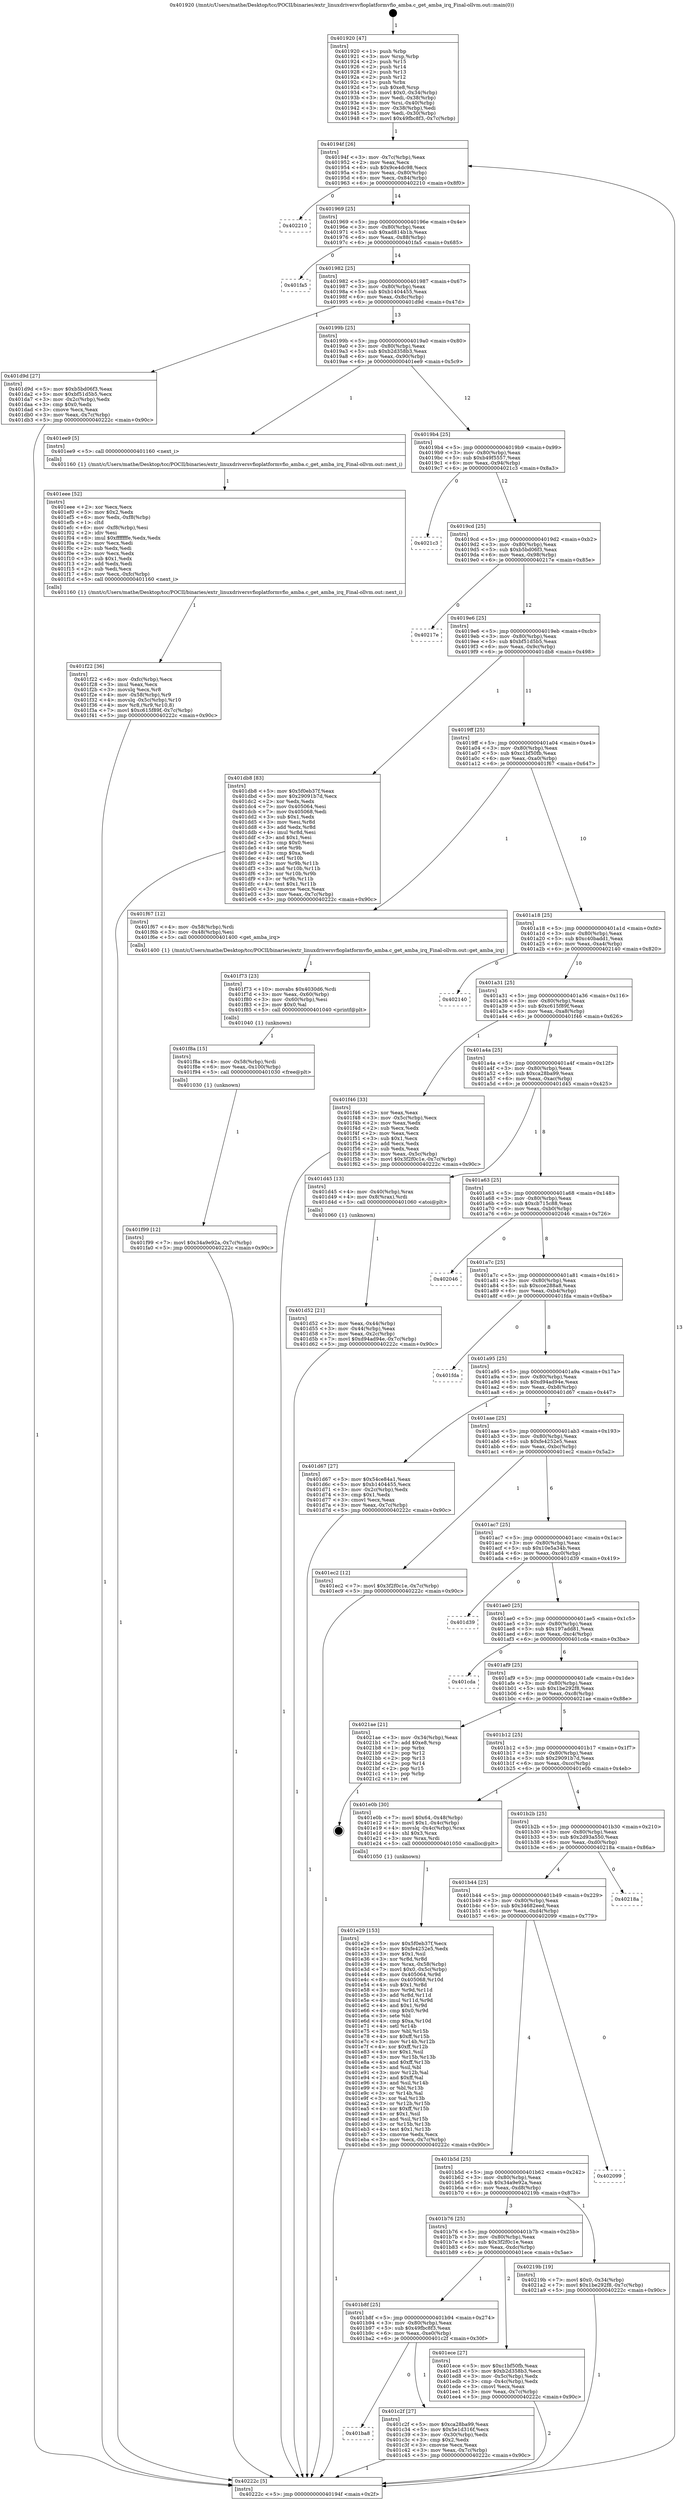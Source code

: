 digraph "0x401920" {
  label = "0x401920 (/mnt/c/Users/mathe/Desktop/tcc/POCII/binaries/extr_linuxdriversvfioplatformvfio_amba.c_get_amba_irq_Final-ollvm.out::main(0))"
  labelloc = "t"
  node[shape=record]

  Entry [label="",width=0.3,height=0.3,shape=circle,fillcolor=black,style=filled]
  "0x40194f" [label="{
     0x40194f [26]\l
     | [instrs]\l
     &nbsp;&nbsp;0x40194f \<+3\>: mov -0x7c(%rbp),%eax\l
     &nbsp;&nbsp;0x401952 \<+2\>: mov %eax,%ecx\l
     &nbsp;&nbsp;0x401954 \<+6\>: sub $0x9ce4dc98,%ecx\l
     &nbsp;&nbsp;0x40195a \<+3\>: mov %eax,-0x80(%rbp)\l
     &nbsp;&nbsp;0x40195d \<+6\>: mov %ecx,-0x84(%rbp)\l
     &nbsp;&nbsp;0x401963 \<+6\>: je 0000000000402210 \<main+0x8f0\>\l
  }"]
  "0x402210" [label="{
     0x402210\l
  }", style=dashed]
  "0x401969" [label="{
     0x401969 [25]\l
     | [instrs]\l
     &nbsp;&nbsp;0x401969 \<+5\>: jmp 000000000040196e \<main+0x4e\>\l
     &nbsp;&nbsp;0x40196e \<+3\>: mov -0x80(%rbp),%eax\l
     &nbsp;&nbsp;0x401971 \<+5\>: sub $0xad814b1b,%eax\l
     &nbsp;&nbsp;0x401976 \<+6\>: mov %eax,-0x88(%rbp)\l
     &nbsp;&nbsp;0x40197c \<+6\>: je 0000000000401fa5 \<main+0x685\>\l
  }"]
  Exit [label="",width=0.3,height=0.3,shape=circle,fillcolor=black,style=filled,peripheries=2]
  "0x401fa5" [label="{
     0x401fa5\l
  }", style=dashed]
  "0x401982" [label="{
     0x401982 [25]\l
     | [instrs]\l
     &nbsp;&nbsp;0x401982 \<+5\>: jmp 0000000000401987 \<main+0x67\>\l
     &nbsp;&nbsp;0x401987 \<+3\>: mov -0x80(%rbp),%eax\l
     &nbsp;&nbsp;0x40198a \<+5\>: sub $0xb1404455,%eax\l
     &nbsp;&nbsp;0x40198f \<+6\>: mov %eax,-0x8c(%rbp)\l
     &nbsp;&nbsp;0x401995 \<+6\>: je 0000000000401d9d \<main+0x47d\>\l
  }"]
  "0x401f99" [label="{
     0x401f99 [12]\l
     | [instrs]\l
     &nbsp;&nbsp;0x401f99 \<+7\>: movl $0x34a9e92a,-0x7c(%rbp)\l
     &nbsp;&nbsp;0x401fa0 \<+5\>: jmp 000000000040222c \<main+0x90c\>\l
  }"]
  "0x401d9d" [label="{
     0x401d9d [27]\l
     | [instrs]\l
     &nbsp;&nbsp;0x401d9d \<+5\>: mov $0xb5bd06f3,%eax\l
     &nbsp;&nbsp;0x401da2 \<+5\>: mov $0xbf51d5b5,%ecx\l
     &nbsp;&nbsp;0x401da7 \<+3\>: mov -0x2c(%rbp),%edx\l
     &nbsp;&nbsp;0x401daa \<+3\>: cmp $0x0,%edx\l
     &nbsp;&nbsp;0x401dad \<+3\>: cmove %ecx,%eax\l
     &nbsp;&nbsp;0x401db0 \<+3\>: mov %eax,-0x7c(%rbp)\l
     &nbsp;&nbsp;0x401db3 \<+5\>: jmp 000000000040222c \<main+0x90c\>\l
  }"]
  "0x40199b" [label="{
     0x40199b [25]\l
     | [instrs]\l
     &nbsp;&nbsp;0x40199b \<+5\>: jmp 00000000004019a0 \<main+0x80\>\l
     &nbsp;&nbsp;0x4019a0 \<+3\>: mov -0x80(%rbp),%eax\l
     &nbsp;&nbsp;0x4019a3 \<+5\>: sub $0xb2d358b3,%eax\l
     &nbsp;&nbsp;0x4019a8 \<+6\>: mov %eax,-0x90(%rbp)\l
     &nbsp;&nbsp;0x4019ae \<+6\>: je 0000000000401ee9 \<main+0x5c9\>\l
  }"]
  "0x401f8a" [label="{
     0x401f8a [15]\l
     | [instrs]\l
     &nbsp;&nbsp;0x401f8a \<+4\>: mov -0x58(%rbp),%rdi\l
     &nbsp;&nbsp;0x401f8e \<+6\>: mov %eax,-0x100(%rbp)\l
     &nbsp;&nbsp;0x401f94 \<+5\>: call 0000000000401030 \<free@plt\>\l
     | [calls]\l
     &nbsp;&nbsp;0x401030 \{1\} (unknown)\l
  }"]
  "0x401ee9" [label="{
     0x401ee9 [5]\l
     | [instrs]\l
     &nbsp;&nbsp;0x401ee9 \<+5\>: call 0000000000401160 \<next_i\>\l
     | [calls]\l
     &nbsp;&nbsp;0x401160 \{1\} (/mnt/c/Users/mathe/Desktop/tcc/POCII/binaries/extr_linuxdriversvfioplatformvfio_amba.c_get_amba_irq_Final-ollvm.out::next_i)\l
  }"]
  "0x4019b4" [label="{
     0x4019b4 [25]\l
     | [instrs]\l
     &nbsp;&nbsp;0x4019b4 \<+5\>: jmp 00000000004019b9 \<main+0x99\>\l
     &nbsp;&nbsp;0x4019b9 \<+3\>: mov -0x80(%rbp),%eax\l
     &nbsp;&nbsp;0x4019bc \<+5\>: sub $0xb49f5557,%eax\l
     &nbsp;&nbsp;0x4019c1 \<+6\>: mov %eax,-0x94(%rbp)\l
     &nbsp;&nbsp;0x4019c7 \<+6\>: je 00000000004021c3 \<main+0x8a3\>\l
  }"]
  "0x401f73" [label="{
     0x401f73 [23]\l
     | [instrs]\l
     &nbsp;&nbsp;0x401f73 \<+10\>: movabs $0x4030d6,%rdi\l
     &nbsp;&nbsp;0x401f7d \<+3\>: mov %eax,-0x60(%rbp)\l
     &nbsp;&nbsp;0x401f80 \<+3\>: mov -0x60(%rbp),%esi\l
     &nbsp;&nbsp;0x401f83 \<+2\>: mov $0x0,%al\l
     &nbsp;&nbsp;0x401f85 \<+5\>: call 0000000000401040 \<printf@plt\>\l
     | [calls]\l
     &nbsp;&nbsp;0x401040 \{1\} (unknown)\l
  }"]
  "0x4021c3" [label="{
     0x4021c3\l
  }", style=dashed]
  "0x4019cd" [label="{
     0x4019cd [25]\l
     | [instrs]\l
     &nbsp;&nbsp;0x4019cd \<+5\>: jmp 00000000004019d2 \<main+0xb2\>\l
     &nbsp;&nbsp;0x4019d2 \<+3\>: mov -0x80(%rbp),%eax\l
     &nbsp;&nbsp;0x4019d5 \<+5\>: sub $0xb5bd06f3,%eax\l
     &nbsp;&nbsp;0x4019da \<+6\>: mov %eax,-0x98(%rbp)\l
     &nbsp;&nbsp;0x4019e0 \<+6\>: je 000000000040217e \<main+0x85e\>\l
  }"]
  "0x401f22" [label="{
     0x401f22 [36]\l
     | [instrs]\l
     &nbsp;&nbsp;0x401f22 \<+6\>: mov -0xfc(%rbp),%ecx\l
     &nbsp;&nbsp;0x401f28 \<+3\>: imul %eax,%ecx\l
     &nbsp;&nbsp;0x401f2b \<+3\>: movslq %ecx,%r8\l
     &nbsp;&nbsp;0x401f2e \<+4\>: mov -0x58(%rbp),%r9\l
     &nbsp;&nbsp;0x401f32 \<+4\>: movslq -0x5c(%rbp),%r10\l
     &nbsp;&nbsp;0x401f36 \<+4\>: mov %r8,(%r9,%r10,8)\l
     &nbsp;&nbsp;0x401f3a \<+7\>: movl $0xc615f89f,-0x7c(%rbp)\l
     &nbsp;&nbsp;0x401f41 \<+5\>: jmp 000000000040222c \<main+0x90c\>\l
  }"]
  "0x40217e" [label="{
     0x40217e\l
  }", style=dashed]
  "0x4019e6" [label="{
     0x4019e6 [25]\l
     | [instrs]\l
     &nbsp;&nbsp;0x4019e6 \<+5\>: jmp 00000000004019eb \<main+0xcb\>\l
     &nbsp;&nbsp;0x4019eb \<+3\>: mov -0x80(%rbp),%eax\l
     &nbsp;&nbsp;0x4019ee \<+5\>: sub $0xbf51d5b5,%eax\l
     &nbsp;&nbsp;0x4019f3 \<+6\>: mov %eax,-0x9c(%rbp)\l
     &nbsp;&nbsp;0x4019f9 \<+6\>: je 0000000000401db8 \<main+0x498\>\l
  }"]
  "0x401eee" [label="{
     0x401eee [52]\l
     | [instrs]\l
     &nbsp;&nbsp;0x401eee \<+2\>: xor %ecx,%ecx\l
     &nbsp;&nbsp;0x401ef0 \<+5\>: mov $0x2,%edx\l
     &nbsp;&nbsp;0x401ef5 \<+6\>: mov %edx,-0xf8(%rbp)\l
     &nbsp;&nbsp;0x401efb \<+1\>: cltd\l
     &nbsp;&nbsp;0x401efc \<+6\>: mov -0xf8(%rbp),%esi\l
     &nbsp;&nbsp;0x401f02 \<+2\>: idiv %esi\l
     &nbsp;&nbsp;0x401f04 \<+6\>: imul $0xfffffffe,%edx,%edx\l
     &nbsp;&nbsp;0x401f0a \<+2\>: mov %ecx,%edi\l
     &nbsp;&nbsp;0x401f0c \<+2\>: sub %edx,%edi\l
     &nbsp;&nbsp;0x401f0e \<+2\>: mov %ecx,%edx\l
     &nbsp;&nbsp;0x401f10 \<+3\>: sub $0x1,%edx\l
     &nbsp;&nbsp;0x401f13 \<+2\>: add %edx,%edi\l
     &nbsp;&nbsp;0x401f15 \<+2\>: sub %edi,%ecx\l
     &nbsp;&nbsp;0x401f17 \<+6\>: mov %ecx,-0xfc(%rbp)\l
     &nbsp;&nbsp;0x401f1d \<+5\>: call 0000000000401160 \<next_i\>\l
     | [calls]\l
     &nbsp;&nbsp;0x401160 \{1\} (/mnt/c/Users/mathe/Desktop/tcc/POCII/binaries/extr_linuxdriversvfioplatformvfio_amba.c_get_amba_irq_Final-ollvm.out::next_i)\l
  }"]
  "0x401db8" [label="{
     0x401db8 [83]\l
     | [instrs]\l
     &nbsp;&nbsp;0x401db8 \<+5\>: mov $0x5f0eb37f,%eax\l
     &nbsp;&nbsp;0x401dbd \<+5\>: mov $0x29091b7d,%ecx\l
     &nbsp;&nbsp;0x401dc2 \<+2\>: xor %edx,%edx\l
     &nbsp;&nbsp;0x401dc4 \<+7\>: mov 0x405064,%esi\l
     &nbsp;&nbsp;0x401dcb \<+7\>: mov 0x405068,%edi\l
     &nbsp;&nbsp;0x401dd2 \<+3\>: sub $0x1,%edx\l
     &nbsp;&nbsp;0x401dd5 \<+3\>: mov %esi,%r8d\l
     &nbsp;&nbsp;0x401dd8 \<+3\>: add %edx,%r8d\l
     &nbsp;&nbsp;0x401ddb \<+4\>: imul %r8d,%esi\l
     &nbsp;&nbsp;0x401ddf \<+3\>: and $0x1,%esi\l
     &nbsp;&nbsp;0x401de2 \<+3\>: cmp $0x0,%esi\l
     &nbsp;&nbsp;0x401de5 \<+4\>: sete %r9b\l
     &nbsp;&nbsp;0x401de9 \<+3\>: cmp $0xa,%edi\l
     &nbsp;&nbsp;0x401dec \<+4\>: setl %r10b\l
     &nbsp;&nbsp;0x401df0 \<+3\>: mov %r9b,%r11b\l
     &nbsp;&nbsp;0x401df3 \<+3\>: and %r10b,%r11b\l
     &nbsp;&nbsp;0x401df6 \<+3\>: xor %r10b,%r9b\l
     &nbsp;&nbsp;0x401df9 \<+3\>: or %r9b,%r11b\l
     &nbsp;&nbsp;0x401dfc \<+4\>: test $0x1,%r11b\l
     &nbsp;&nbsp;0x401e00 \<+3\>: cmovne %ecx,%eax\l
     &nbsp;&nbsp;0x401e03 \<+3\>: mov %eax,-0x7c(%rbp)\l
     &nbsp;&nbsp;0x401e06 \<+5\>: jmp 000000000040222c \<main+0x90c\>\l
  }"]
  "0x4019ff" [label="{
     0x4019ff [25]\l
     | [instrs]\l
     &nbsp;&nbsp;0x4019ff \<+5\>: jmp 0000000000401a04 \<main+0xe4\>\l
     &nbsp;&nbsp;0x401a04 \<+3\>: mov -0x80(%rbp),%eax\l
     &nbsp;&nbsp;0x401a07 \<+5\>: sub $0xc1bf50fb,%eax\l
     &nbsp;&nbsp;0x401a0c \<+6\>: mov %eax,-0xa0(%rbp)\l
     &nbsp;&nbsp;0x401a12 \<+6\>: je 0000000000401f67 \<main+0x647\>\l
  }"]
  "0x401e29" [label="{
     0x401e29 [153]\l
     | [instrs]\l
     &nbsp;&nbsp;0x401e29 \<+5\>: mov $0x5f0eb37f,%ecx\l
     &nbsp;&nbsp;0x401e2e \<+5\>: mov $0xfe4252e5,%edx\l
     &nbsp;&nbsp;0x401e33 \<+3\>: mov $0x1,%sil\l
     &nbsp;&nbsp;0x401e36 \<+3\>: xor %r8d,%r8d\l
     &nbsp;&nbsp;0x401e39 \<+4\>: mov %rax,-0x58(%rbp)\l
     &nbsp;&nbsp;0x401e3d \<+7\>: movl $0x0,-0x5c(%rbp)\l
     &nbsp;&nbsp;0x401e44 \<+8\>: mov 0x405064,%r9d\l
     &nbsp;&nbsp;0x401e4c \<+8\>: mov 0x405068,%r10d\l
     &nbsp;&nbsp;0x401e54 \<+4\>: sub $0x1,%r8d\l
     &nbsp;&nbsp;0x401e58 \<+3\>: mov %r9d,%r11d\l
     &nbsp;&nbsp;0x401e5b \<+3\>: add %r8d,%r11d\l
     &nbsp;&nbsp;0x401e5e \<+4\>: imul %r11d,%r9d\l
     &nbsp;&nbsp;0x401e62 \<+4\>: and $0x1,%r9d\l
     &nbsp;&nbsp;0x401e66 \<+4\>: cmp $0x0,%r9d\l
     &nbsp;&nbsp;0x401e6a \<+3\>: sete %bl\l
     &nbsp;&nbsp;0x401e6d \<+4\>: cmp $0xa,%r10d\l
     &nbsp;&nbsp;0x401e71 \<+4\>: setl %r14b\l
     &nbsp;&nbsp;0x401e75 \<+3\>: mov %bl,%r15b\l
     &nbsp;&nbsp;0x401e78 \<+4\>: xor $0xff,%r15b\l
     &nbsp;&nbsp;0x401e7c \<+3\>: mov %r14b,%r12b\l
     &nbsp;&nbsp;0x401e7f \<+4\>: xor $0xff,%r12b\l
     &nbsp;&nbsp;0x401e83 \<+4\>: xor $0x1,%sil\l
     &nbsp;&nbsp;0x401e87 \<+3\>: mov %r15b,%r13b\l
     &nbsp;&nbsp;0x401e8a \<+4\>: and $0xff,%r13b\l
     &nbsp;&nbsp;0x401e8e \<+3\>: and %sil,%bl\l
     &nbsp;&nbsp;0x401e91 \<+3\>: mov %r12b,%al\l
     &nbsp;&nbsp;0x401e94 \<+2\>: and $0xff,%al\l
     &nbsp;&nbsp;0x401e96 \<+3\>: and %sil,%r14b\l
     &nbsp;&nbsp;0x401e99 \<+3\>: or %bl,%r13b\l
     &nbsp;&nbsp;0x401e9c \<+3\>: or %r14b,%al\l
     &nbsp;&nbsp;0x401e9f \<+3\>: xor %al,%r13b\l
     &nbsp;&nbsp;0x401ea2 \<+3\>: or %r12b,%r15b\l
     &nbsp;&nbsp;0x401ea5 \<+4\>: xor $0xff,%r15b\l
     &nbsp;&nbsp;0x401ea9 \<+4\>: or $0x1,%sil\l
     &nbsp;&nbsp;0x401ead \<+3\>: and %sil,%r15b\l
     &nbsp;&nbsp;0x401eb0 \<+3\>: or %r15b,%r13b\l
     &nbsp;&nbsp;0x401eb3 \<+4\>: test $0x1,%r13b\l
     &nbsp;&nbsp;0x401eb7 \<+3\>: cmovne %edx,%ecx\l
     &nbsp;&nbsp;0x401eba \<+3\>: mov %ecx,-0x7c(%rbp)\l
     &nbsp;&nbsp;0x401ebd \<+5\>: jmp 000000000040222c \<main+0x90c\>\l
  }"]
  "0x401f67" [label="{
     0x401f67 [12]\l
     | [instrs]\l
     &nbsp;&nbsp;0x401f67 \<+4\>: mov -0x58(%rbp),%rdi\l
     &nbsp;&nbsp;0x401f6b \<+3\>: mov -0x48(%rbp),%esi\l
     &nbsp;&nbsp;0x401f6e \<+5\>: call 0000000000401400 \<get_amba_irq\>\l
     | [calls]\l
     &nbsp;&nbsp;0x401400 \{1\} (/mnt/c/Users/mathe/Desktop/tcc/POCII/binaries/extr_linuxdriversvfioplatformvfio_amba.c_get_amba_irq_Final-ollvm.out::get_amba_irq)\l
  }"]
  "0x401a18" [label="{
     0x401a18 [25]\l
     | [instrs]\l
     &nbsp;&nbsp;0x401a18 \<+5\>: jmp 0000000000401a1d \<main+0xfd\>\l
     &nbsp;&nbsp;0x401a1d \<+3\>: mov -0x80(%rbp),%eax\l
     &nbsp;&nbsp;0x401a20 \<+5\>: sub $0xc40badd1,%eax\l
     &nbsp;&nbsp;0x401a25 \<+6\>: mov %eax,-0xa4(%rbp)\l
     &nbsp;&nbsp;0x401a2b \<+6\>: je 0000000000402140 \<main+0x820\>\l
  }"]
  "0x401d52" [label="{
     0x401d52 [21]\l
     | [instrs]\l
     &nbsp;&nbsp;0x401d52 \<+3\>: mov %eax,-0x44(%rbp)\l
     &nbsp;&nbsp;0x401d55 \<+3\>: mov -0x44(%rbp),%eax\l
     &nbsp;&nbsp;0x401d58 \<+3\>: mov %eax,-0x2c(%rbp)\l
     &nbsp;&nbsp;0x401d5b \<+7\>: movl $0xd94ad94e,-0x7c(%rbp)\l
     &nbsp;&nbsp;0x401d62 \<+5\>: jmp 000000000040222c \<main+0x90c\>\l
  }"]
  "0x402140" [label="{
     0x402140\l
  }", style=dashed]
  "0x401a31" [label="{
     0x401a31 [25]\l
     | [instrs]\l
     &nbsp;&nbsp;0x401a31 \<+5\>: jmp 0000000000401a36 \<main+0x116\>\l
     &nbsp;&nbsp;0x401a36 \<+3\>: mov -0x80(%rbp),%eax\l
     &nbsp;&nbsp;0x401a39 \<+5\>: sub $0xc615f89f,%eax\l
     &nbsp;&nbsp;0x401a3e \<+6\>: mov %eax,-0xa8(%rbp)\l
     &nbsp;&nbsp;0x401a44 \<+6\>: je 0000000000401f46 \<main+0x626\>\l
  }"]
  "0x401920" [label="{
     0x401920 [47]\l
     | [instrs]\l
     &nbsp;&nbsp;0x401920 \<+1\>: push %rbp\l
     &nbsp;&nbsp;0x401921 \<+3\>: mov %rsp,%rbp\l
     &nbsp;&nbsp;0x401924 \<+2\>: push %r15\l
     &nbsp;&nbsp;0x401926 \<+2\>: push %r14\l
     &nbsp;&nbsp;0x401928 \<+2\>: push %r13\l
     &nbsp;&nbsp;0x40192a \<+2\>: push %r12\l
     &nbsp;&nbsp;0x40192c \<+1\>: push %rbx\l
     &nbsp;&nbsp;0x40192d \<+7\>: sub $0xe8,%rsp\l
     &nbsp;&nbsp;0x401934 \<+7\>: movl $0x0,-0x34(%rbp)\l
     &nbsp;&nbsp;0x40193b \<+3\>: mov %edi,-0x38(%rbp)\l
     &nbsp;&nbsp;0x40193e \<+4\>: mov %rsi,-0x40(%rbp)\l
     &nbsp;&nbsp;0x401942 \<+3\>: mov -0x38(%rbp),%edi\l
     &nbsp;&nbsp;0x401945 \<+3\>: mov %edi,-0x30(%rbp)\l
     &nbsp;&nbsp;0x401948 \<+7\>: movl $0x49fbc8f3,-0x7c(%rbp)\l
  }"]
  "0x401f46" [label="{
     0x401f46 [33]\l
     | [instrs]\l
     &nbsp;&nbsp;0x401f46 \<+2\>: xor %eax,%eax\l
     &nbsp;&nbsp;0x401f48 \<+3\>: mov -0x5c(%rbp),%ecx\l
     &nbsp;&nbsp;0x401f4b \<+2\>: mov %eax,%edx\l
     &nbsp;&nbsp;0x401f4d \<+2\>: sub %ecx,%edx\l
     &nbsp;&nbsp;0x401f4f \<+2\>: mov %eax,%ecx\l
     &nbsp;&nbsp;0x401f51 \<+3\>: sub $0x1,%ecx\l
     &nbsp;&nbsp;0x401f54 \<+2\>: add %ecx,%edx\l
     &nbsp;&nbsp;0x401f56 \<+2\>: sub %edx,%eax\l
     &nbsp;&nbsp;0x401f58 \<+3\>: mov %eax,-0x5c(%rbp)\l
     &nbsp;&nbsp;0x401f5b \<+7\>: movl $0x3f2f0c1e,-0x7c(%rbp)\l
     &nbsp;&nbsp;0x401f62 \<+5\>: jmp 000000000040222c \<main+0x90c\>\l
  }"]
  "0x401a4a" [label="{
     0x401a4a [25]\l
     | [instrs]\l
     &nbsp;&nbsp;0x401a4a \<+5\>: jmp 0000000000401a4f \<main+0x12f\>\l
     &nbsp;&nbsp;0x401a4f \<+3\>: mov -0x80(%rbp),%eax\l
     &nbsp;&nbsp;0x401a52 \<+5\>: sub $0xca28ba99,%eax\l
     &nbsp;&nbsp;0x401a57 \<+6\>: mov %eax,-0xac(%rbp)\l
     &nbsp;&nbsp;0x401a5d \<+6\>: je 0000000000401d45 \<main+0x425\>\l
  }"]
  "0x40222c" [label="{
     0x40222c [5]\l
     | [instrs]\l
     &nbsp;&nbsp;0x40222c \<+5\>: jmp 000000000040194f \<main+0x2f\>\l
  }"]
  "0x401d45" [label="{
     0x401d45 [13]\l
     | [instrs]\l
     &nbsp;&nbsp;0x401d45 \<+4\>: mov -0x40(%rbp),%rax\l
     &nbsp;&nbsp;0x401d49 \<+4\>: mov 0x8(%rax),%rdi\l
     &nbsp;&nbsp;0x401d4d \<+5\>: call 0000000000401060 \<atoi@plt\>\l
     | [calls]\l
     &nbsp;&nbsp;0x401060 \{1\} (unknown)\l
  }"]
  "0x401a63" [label="{
     0x401a63 [25]\l
     | [instrs]\l
     &nbsp;&nbsp;0x401a63 \<+5\>: jmp 0000000000401a68 \<main+0x148\>\l
     &nbsp;&nbsp;0x401a68 \<+3\>: mov -0x80(%rbp),%eax\l
     &nbsp;&nbsp;0x401a6b \<+5\>: sub $0xcb715c88,%eax\l
     &nbsp;&nbsp;0x401a70 \<+6\>: mov %eax,-0xb0(%rbp)\l
     &nbsp;&nbsp;0x401a76 \<+6\>: je 0000000000402046 \<main+0x726\>\l
  }"]
  "0x401ba8" [label="{
     0x401ba8\l
  }", style=dashed]
  "0x402046" [label="{
     0x402046\l
  }", style=dashed]
  "0x401a7c" [label="{
     0x401a7c [25]\l
     | [instrs]\l
     &nbsp;&nbsp;0x401a7c \<+5\>: jmp 0000000000401a81 \<main+0x161\>\l
     &nbsp;&nbsp;0x401a81 \<+3\>: mov -0x80(%rbp),%eax\l
     &nbsp;&nbsp;0x401a84 \<+5\>: sub $0xcce288a8,%eax\l
     &nbsp;&nbsp;0x401a89 \<+6\>: mov %eax,-0xb4(%rbp)\l
     &nbsp;&nbsp;0x401a8f \<+6\>: je 0000000000401fda \<main+0x6ba\>\l
  }"]
  "0x401c2f" [label="{
     0x401c2f [27]\l
     | [instrs]\l
     &nbsp;&nbsp;0x401c2f \<+5\>: mov $0xca28ba99,%eax\l
     &nbsp;&nbsp;0x401c34 \<+5\>: mov $0x5e1d316f,%ecx\l
     &nbsp;&nbsp;0x401c39 \<+3\>: mov -0x30(%rbp),%edx\l
     &nbsp;&nbsp;0x401c3c \<+3\>: cmp $0x2,%edx\l
     &nbsp;&nbsp;0x401c3f \<+3\>: cmovne %ecx,%eax\l
     &nbsp;&nbsp;0x401c42 \<+3\>: mov %eax,-0x7c(%rbp)\l
     &nbsp;&nbsp;0x401c45 \<+5\>: jmp 000000000040222c \<main+0x90c\>\l
  }"]
  "0x401fda" [label="{
     0x401fda\l
  }", style=dashed]
  "0x401a95" [label="{
     0x401a95 [25]\l
     | [instrs]\l
     &nbsp;&nbsp;0x401a95 \<+5\>: jmp 0000000000401a9a \<main+0x17a\>\l
     &nbsp;&nbsp;0x401a9a \<+3\>: mov -0x80(%rbp),%eax\l
     &nbsp;&nbsp;0x401a9d \<+5\>: sub $0xd94ad94e,%eax\l
     &nbsp;&nbsp;0x401aa2 \<+6\>: mov %eax,-0xb8(%rbp)\l
     &nbsp;&nbsp;0x401aa8 \<+6\>: je 0000000000401d67 \<main+0x447\>\l
  }"]
  "0x401b8f" [label="{
     0x401b8f [25]\l
     | [instrs]\l
     &nbsp;&nbsp;0x401b8f \<+5\>: jmp 0000000000401b94 \<main+0x274\>\l
     &nbsp;&nbsp;0x401b94 \<+3\>: mov -0x80(%rbp),%eax\l
     &nbsp;&nbsp;0x401b97 \<+5\>: sub $0x49fbc8f3,%eax\l
     &nbsp;&nbsp;0x401b9c \<+6\>: mov %eax,-0xe0(%rbp)\l
     &nbsp;&nbsp;0x401ba2 \<+6\>: je 0000000000401c2f \<main+0x30f\>\l
  }"]
  "0x401d67" [label="{
     0x401d67 [27]\l
     | [instrs]\l
     &nbsp;&nbsp;0x401d67 \<+5\>: mov $0x54ce84a1,%eax\l
     &nbsp;&nbsp;0x401d6c \<+5\>: mov $0xb1404455,%ecx\l
     &nbsp;&nbsp;0x401d71 \<+3\>: mov -0x2c(%rbp),%edx\l
     &nbsp;&nbsp;0x401d74 \<+3\>: cmp $0x1,%edx\l
     &nbsp;&nbsp;0x401d77 \<+3\>: cmovl %ecx,%eax\l
     &nbsp;&nbsp;0x401d7a \<+3\>: mov %eax,-0x7c(%rbp)\l
     &nbsp;&nbsp;0x401d7d \<+5\>: jmp 000000000040222c \<main+0x90c\>\l
  }"]
  "0x401aae" [label="{
     0x401aae [25]\l
     | [instrs]\l
     &nbsp;&nbsp;0x401aae \<+5\>: jmp 0000000000401ab3 \<main+0x193\>\l
     &nbsp;&nbsp;0x401ab3 \<+3\>: mov -0x80(%rbp),%eax\l
     &nbsp;&nbsp;0x401ab6 \<+5\>: sub $0xfe4252e5,%eax\l
     &nbsp;&nbsp;0x401abb \<+6\>: mov %eax,-0xbc(%rbp)\l
     &nbsp;&nbsp;0x401ac1 \<+6\>: je 0000000000401ec2 \<main+0x5a2\>\l
  }"]
  "0x401ece" [label="{
     0x401ece [27]\l
     | [instrs]\l
     &nbsp;&nbsp;0x401ece \<+5\>: mov $0xc1bf50fb,%eax\l
     &nbsp;&nbsp;0x401ed3 \<+5\>: mov $0xb2d358b3,%ecx\l
     &nbsp;&nbsp;0x401ed8 \<+3\>: mov -0x5c(%rbp),%edx\l
     &nbsp;&nbsp;0x401edb \<+3\>: cmp -0x4c(%rbp),%edx\l
     &nbsp;&nbsp;0x401ede \<+3\>: cmovl %ecx,%eax\l
     &nbsp;&nbsp;0x401ee1 \<+3\>: mov %eax,-0x7c(%rbp)\l
     &nbsp;&nbsp;0x401ee4 \<+5\>: jmp 000000000040222c \<main+0x90c\>\l
  }"]
  "0x401ec2" [label="{
     0x401ec2 [12]\l
     | [instrs]\l
     &nbsp;&nbsp;0x401ec2 \<+7\>: movl $0x3f2f0c1e,-0x7c(%rbp)\l
     &nbsp;&nbsp;0x401ec9 \<+5\>: jmp 000000000040222c \<main+0x90c\>\l
  }"]
  "0x401ac7" [label="{
     0x401ac7 [25]\l
     | [instrs]\l
     &nbsp;&nbsp;0x401ac7 \<+5\>: jmp 0000000000401acc \<main+0x1ac\>\l
     &nbsp;&nbsp;0x401acc \<+3\>: mov -0x80(%rbp),%eax\l
     &nbsp;&nbsp;0x401acf \<+5\>: sub $0x10e5a34b,%eax\l
     &nbsp;&nbsp;0x401ad4 \<+6\>: mov %eax,-0xc0(%rbp)\l
     &nbsp;&nbsp;0x401ada \<+6\>: je 0000000000401d39 \<main+0x419\>\l
  }"]
  "0x401b76" [label="{
     0x401b76 [25]\l
     | [instrs]\l
     &nbsp;&nbsp;0x401b76 \<+5\>: jmp 0000000000401b7b \<main+0x25b\>\l
     &nbsp;&nbsp;0x401b7b \<+3\>: mov -0x80(%rbp),%eax\l
     &nbsp;&nbsp;0x401b7e \<+5\>: sub $0x3f2f0c1e,%eax\l
     &nbsp;&nbsp;0x401b83 \<+6\>: mov %eax,-0xdc(%rbp)\l
     &nbsp;&nbsp;0x401b89 \<+6\>: je 0000000000401ece \<main+0x5ae\>\l
  }"]
  "0x401d39" [label="{
     0x401d39\l
  }", style=dashed]
  "0x401ae0" [label="{
     0x401ae0 [25]\l
     | [instrs]\l
     &nbsp;&nbsp;0x401ae0 \<+5\>: jmp 0000000000401ae5 \<main+0x1c5\>\l
     &nbsp;&nbsp;0x401ae5 \<+3\>: mov -0x80(%rbp),%eax\l
     &nbsp;&nbsp;0x401ae8 \<+5\>: sub $0x197add81,%eax\l
     &nbsp;&nbsp;0x401aed \<+6\>: mov %eax,-0xc4(%rbp)\l
     &nbsp;&nbsp;0x401af3 \<+6\>: je 0000000000401cda \<main+0x3ba\>\l
  }"]
  "0x40219b" [label="{
     0x40219b [19]\l
     | [instrs]\l
     &nbsp;&nbsp;0x40219b \<+7\>: movl $0x0,-0x34(%rbp)\l
     &nbsp;&nbsp;0x4021a2 \<+7\>: movl $0x1be292f8,-0x7c(%rbp)\l
     &nbsp;&nbsp;0x4021a9 \<+5\>: jmp 000000000040222c \<main+0x90c\>\l
  }"]
  "0x401cda" [label="{
     0x401cda\l
  }", style=dashed]
  "0x401af9" [label="{
     0x401af9 [25]\l
     | [instrs]\l
     &nbsp;&nbsp;0x401af9 \<+5\>: jmp 0000000000401afe \<main+0x1de\>\l
     &nbsp;&nbsp;0x401afe \<+3\>: mov -0x80(%rbp),%eax\l
     &nbsp;&nbsp;0x401b01 \<+5\>: sub $0x1be292f8,%eax\l
     &nbsp;&nbsp;0x401b06 \<+6\>: mov %eax,-0xc8(%rbp)\l
     &nbsp;&nbsp;0x401b0c \<+6\>: je 00000000004021ae \<main+0x88e\>\l
  }"]
  "0x401b5d" [label="{
     0x401b5d [25]\l
     | [instrs]\l
     &nbsp;&nbsp;0x401b5d \<+5\>: jmp 0000000000401b62 \<main+0x242\>\l
     &nbsp;&nbsp;0x401b62 \<+3\>: mov -0x80(%rbp),%eax\l
     &nbsp;&nbsp;0x401b65 \<+5\>: sub $0x34a9e92a,%eax\l
     &nbsp;&nbsp;0x401b6a \<+6\>: mov %eax,-0xd8(%rbp)\l
     &nbsp;&nbsp;0x401b70 \<+6\>: je 000000000040219b \<main+0x87b\>\l
  }"]
  "0x4021ae" [label="{
     0x4021ae [21]\l
     | [instrs]\l
     &nbsp;&nbsp;0x4021ae \<+3\>: mov -0x34(%rbp),%eax\l
     &nbsp;&nbsp;0x4021b1 \<+7\>: add $0xe8,%rsp\l
     &nbsp;&nbsp;0x4021b8 \<+1\>: pop %rbx\l
     &nbsp;&nbsp;0x4021b9 \<+2\>: pop %r12\l
     &nbsp;&nbsp;0x4021bb \<+2\>: pop %r13\l
     &nbsp;&nbsp;0x4021bd \<+2\>: pop %r14\l
     &nbsp;&nbsp;0x4021bf \<+2\>: pop %r15\l
     &nbsp;&nbsp;0x4021c1 \<+1\>: pop %rbp\l
     &nbsp;&nbsp;0x4021c2 \<+1\>: ret\l
  }"]
  "0x401b12" [label="{
     0x401b12 [25]\l
     | [instrs]\l
     &nbsp;&nbsp;0x401b12 \<+5\>: jmp 0000000000401b17 \<main+0x1f7\>\l
     &nbsp;&nbsp;0x401b17 \<+3\>: mov -0x80(%rbp),%eax\l
     &nbsp;&nbsp;0x401b1a \<+5\>: sub $0x29091b7d,%eax\l
     &nbsp;&nbsp;0x401b1f \<+6\>: mov %eax,-0xcc(%rbp)\l
     &nbsp;&nbsp;0x401b25 \<+6\>: je 0000000000401e0b \<main+0x4eb\>\l
  }"]
  "0x402099" [label="{
     0x402099\l
  }", style=dashed]
  "0x401e0b" [label="{
     0x401e0b [30]\l
     | [instrs]\l
     &nbsp;&nbsp;0x401e0b \<+7\>: movl $0x64,-0x48(%rbp)\l
     &nbsp;&nbsp;0x401e12 \<+7\>: movl $0x1,-0x4c(%rbp)\l
     &nbsp;&nbsp;0x401e19 \<+4\>: movslq -0x4c(%rbp),%rax\l
     &nbsp;&nbsp;0x401e1d \<+4\>: shl $0x3,%rax\l
     &nbsp;&nbsp;0x401e21 \<+3\>: mov %rax,%rdi\l
     &nbsp;&nbsp;0x401e24 \<+5\>: call 0000000000401050 \<malloc@plt\>\l
     | [calls]\l
     &nbsp;&nbsp;0x401050 \{1\} (unknown)\l
  }"]
  "0x401b2b" [label="{
     0x401b2b [25]\l
     | [instrs]\l
     &nbsp;&nbsp;0x401b2b \<+5\>: jmp 0000000000401b30 \<main+0x210\>\l
     &nbsp;&nbsp;0x401b30 \<+3\>: mov -0x80(%rbp),%eax\l
     &nbsp;&nbsp;0x401b33 \<+5\>: sub $0x2d93a550,%eax\l
     &nbsp;&nbsp;0x401b38 \<+6\>: mov %eax,-0xd0(%rbp)\l
     &nbsp;&nbsp;0x401b3e \<+6\>: je 000000000040218a \<main+0x86a\>\l
  }"]
  "0x401b44" [label="{
     0x401b44 [25]\l
     | [instrs]\l
     &nbsp;&nbsp;0x401b44 \<+5\>: jmp 0000000000401b49 \<main+0x229\>\l
     &nbsp;&nbsp;0x401b49 \<+3\>: mov -0x80(%rbp),%eax\l
     &nbsp;&nbsp;0x401b4c \<+5\>: sub $0x34682eed,%eax\l
     &nbsp;&nbsp;0x401b51 \<+6\>: mov %eax,-0xd4(%rbp)\l
     &nbsp;&nbsp;0x401b57 \<+6\>: je 0000000000402099 \<main+0x779\>\l
  }"]
  "0x40218a" [label="{
     0x40218a\l
  }", style=dashed]
  Entry -> "0x401920" [label=" 1"]
  "0x40194f" -> "0x402210" [label=" 0"]
  "0x40194f" -> "0x401969" [label=" 14"]
  "0x4021ae" -> Exit [label=" 1"]
  "0x401969" -> "0x401fa5" [label=" 0"]
  "0x401969" -> "0x401982" [label=" 14"]
  "0x40219b" -> "0x40222c" [label=" 1"]
  "0x401982" -> "0x401d9d" [label=" 1"]
  "0x401982" -> "0x40199b" [label=" 13"]
  "0x401f99" -> "0x40222c" [label=" 1"]
  "0x40199b" -> "0x401ee9" [label=" 1"]
  "0x40199b" -> "0x4019b4" [label=" 12"]
  "0x401f8a" -> "0x401f99" [label=" 1"]
  "0x4019b4" -> "0x4021c3" [label=" 0"]
  "0x4019b4" -> "0x4019cd" [label=" 12"]
  "0x401f73" -> "0x401f8a" [label=" 1"]
  "0x4019cd" -> "0x40217e" [label=" 0"]
  "0x4019cd" -> "0x4019e6" [label=" 12"]
  "0x401f67" -> "0x401f73" [label=" 1"]
  "0x4019e6" -> "0x401db8" [label=" 1"]
  "0x4019e6" -> "0x4019ff" [label=" 11"]
  "0x401f46" -> "0x40222c" [label=" 1"]
  "0x4019ff" -> "0x401f67" [label=" 1"]
  "0x4019ff" -> "0x401a18" [label=" 10"]
  "0x401f22" -> "0x40222c" [label=" 1"]
  "0x401a18" -> "0x402140" [label=" 0"]
  "0x401a18" -> "0x401a31" [label=" 10"]
  "0x401eee" -> "0x401f22" [label=" 1"]
  "0x401a31" -> "0x401f46" [label=" 1"]
  "0x401a31" -> "0x401a4a" [label=" 9"]
  "0x401ee9" -> "0x401eee" [label=" 1"]
  "0x401a4a" -> "0x401d45" [label=" 1"]
  "0x401a4a" -> "0x401a63" [label=" 8"]
  "0x401ece" -> "0x40222c" [label=" 2"]
  "0x401a63" -> "0x402046" [label=" 0"]
  "0x401a63" -> "0x401a7c" [label=" 8"]
  "0x401ec2" -> "0x40222c" [label=" 1"]
  "0x401a7c" -> "0x401fda" [label=" 0"]
  "0x401a7c" -> "0x401a95" [label=" 8"]
  "0x401e29" -> "0x40222c" [label=" 1"]
  "0x401a95" -> "0x401d67" [label=" 1"]
  "0x401a95" -> "0x401aae" [label=" 7"]
  "0x401db8" -> "0x40222c" [label=" 1"]
  "0x401aae" -> "0x401ec2" [label=" 1"]
  "0x401aae" -> "0x401ac7" [label=" 6"]
  "0x401d9d" -> "0x40222c" [label=" 1"]
  "0x401ac7" -> "0x401d39" [label=" 0"]
  "0x401ac7" -> "0x401ae0" [label=" 6"]
  "0x401d52" -> "0x40222c" [label=" 1"]
  "0x401ae0" -> "0x401cda" [label=" 0"]
  "0x401ae0" -> "0x401af9" [label=" 6"]
  "0x401d45" -> "0x401d52" [label=" 1"]
  "0x401af9" -> "0x4021ae" [label=" 1"]
  "0x401af9" -> "0x401b12" [label=" 5"]
  "0x401920" -> "0x40194f" [label=" 1"]
  "0x401b12" -> "0x401e0b" [label=" 1"]
  "0x401b12" -> "0x401b2b" [label=" 4"]
  "0x401c2f" -> "0x40222c" [label=" 1"]
  "0x401b2b" -> "0x40218a" [label=" 0"]
  "0x401b2b" -> "0x401b44" [label=" 4"]
  "0x401b8f" -> "0x401ba8" [label=" 0"]
  "0x401b44" -> "0x402099" [label=" 0"]
  "0x401b44" -> "0x401b5d" [label=" 4"]
  "0x40222c" -> "0x40194f" [label=" 13"]
  "0x401b5d" -> "0x40219b" [label=" 1"]
  "0x401b5d" -> "0x401b76" [label=" 3"]
  "0x401d67" -> "0x40222c" [label=" 1"]
  "0x401b76" -> "0x401ece" [label=" 2"]
  "0x401b76" -> "0x401b8f" [label=" 1"]
  "0x401e0b" -> "0x401e29" [label=" 1"]
  "0x401b8f" -> "0x401c2f" [label=" 1"]
}
